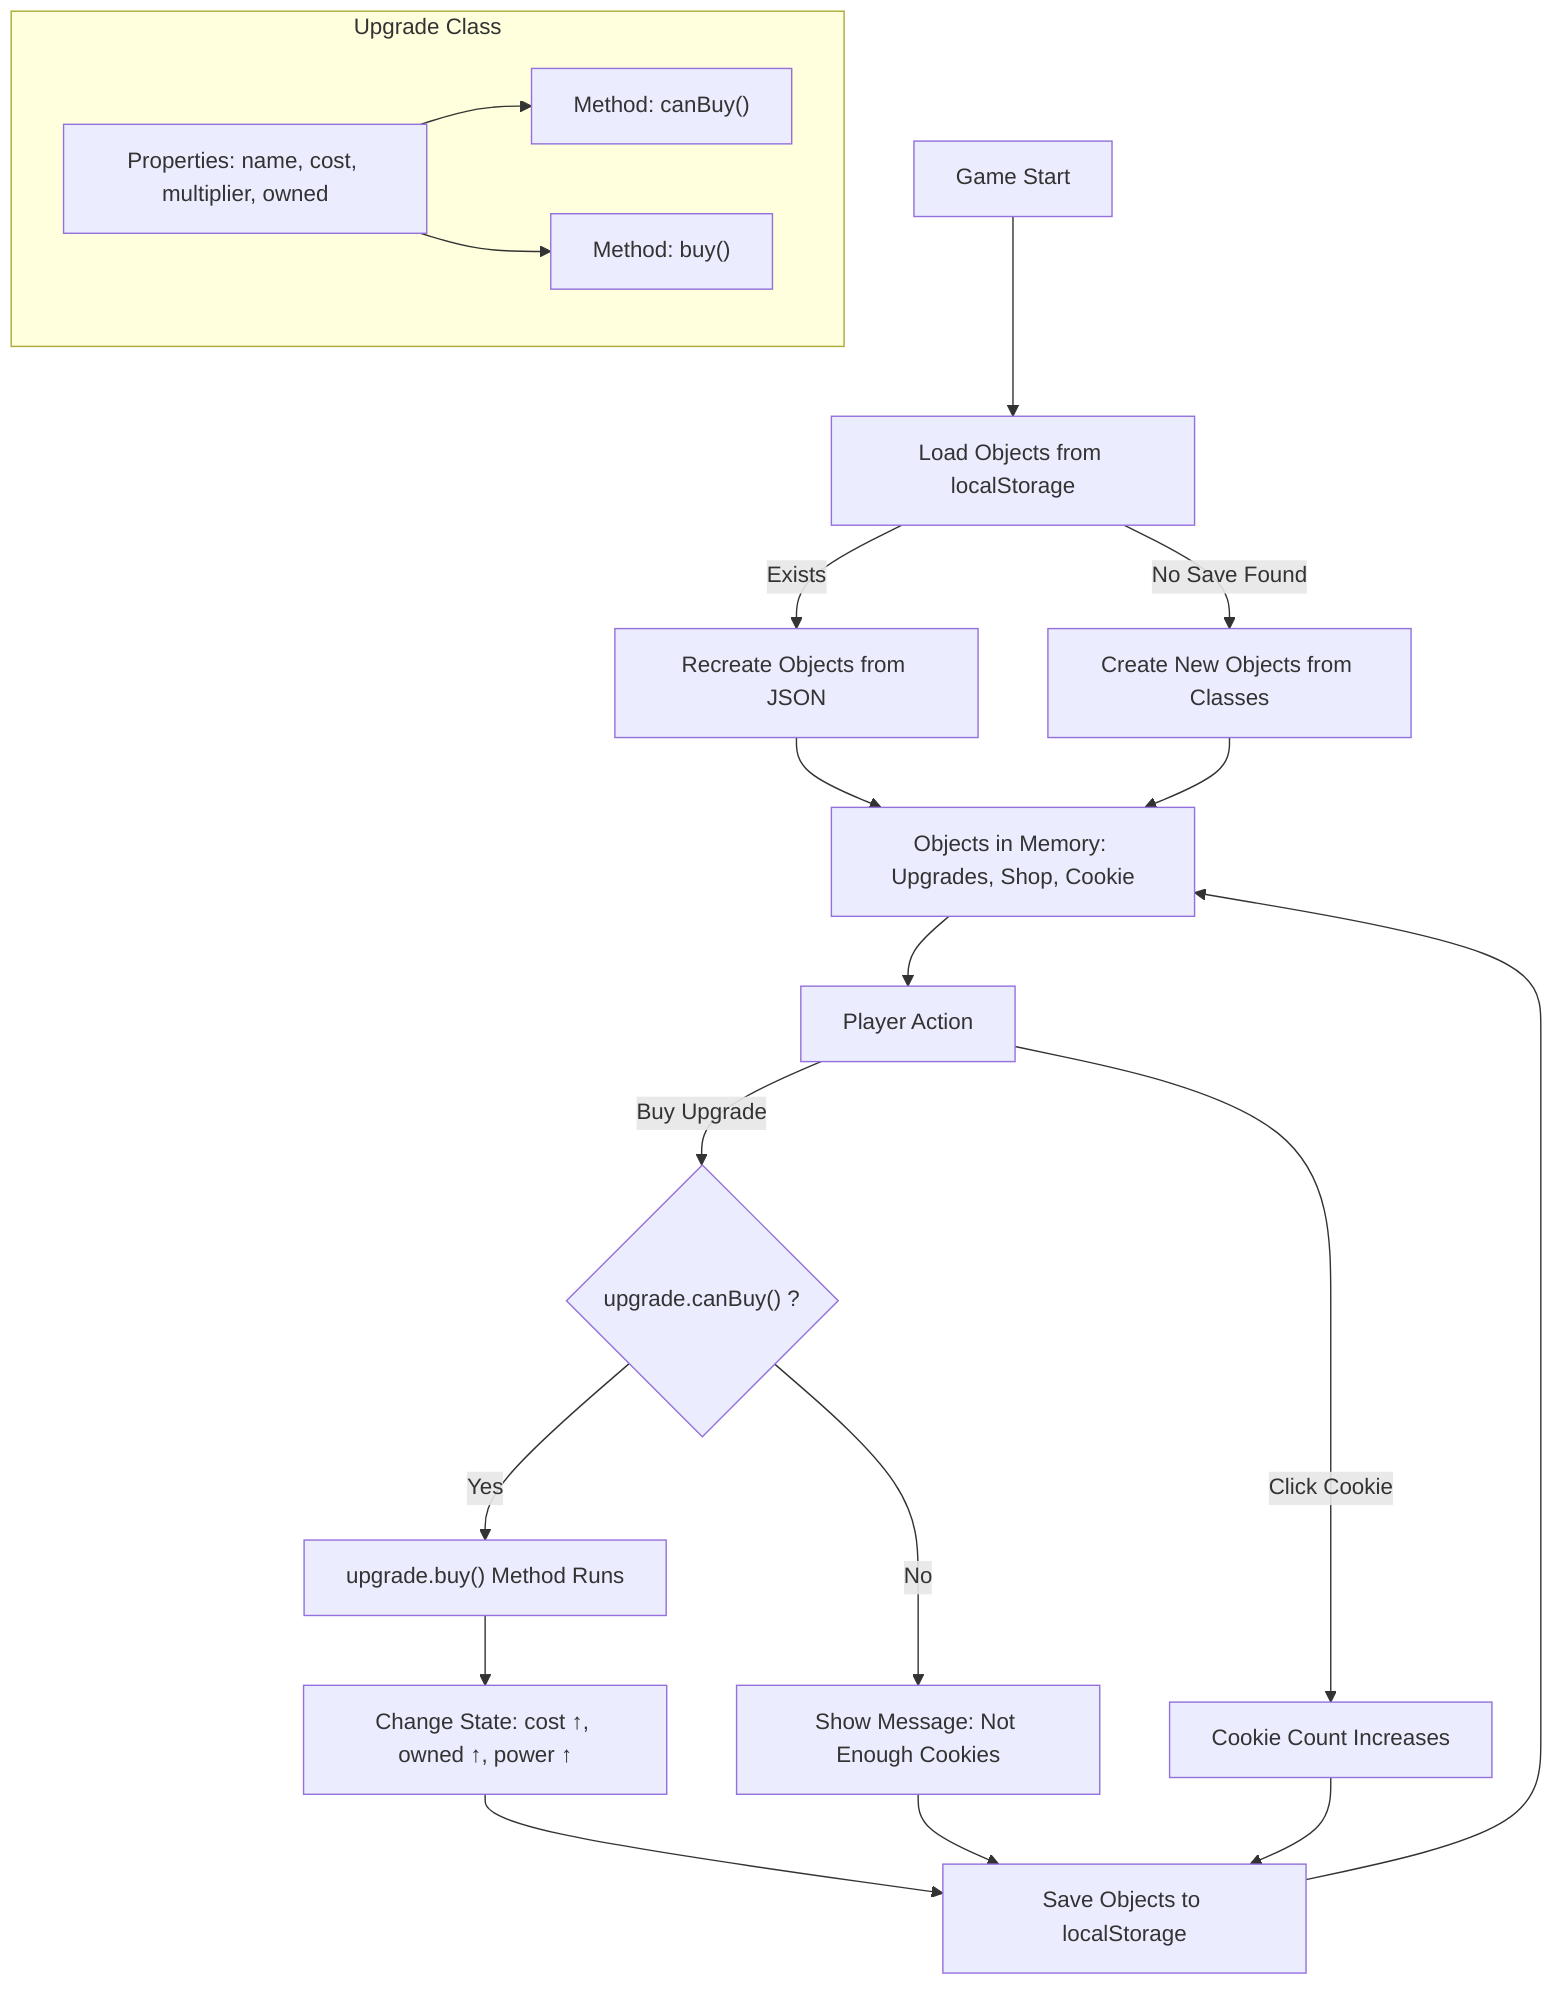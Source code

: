 flowchart TD
    A[Game Start] --> B[Load Objects from localStorage]
    B -->|Exists| C[Recreate Objects from JSON]
    B -->|"No Save Found"| D[Create New Objects from Classes]

    C --> E[Objects in Memory: Upgrades, Shop, Cookie]
    D --> E

    subgraph UpgradeClass["Upgrade Class"]
        U1["Properties: name, cost, multiplier, owned"]
        U2["Method: canBuy()"]
        U3["Method: buy()"]
        U1 --> U2
        U1 --> U3
    end

    E --> F[Player Action]
    F -->|"Click Cookie"| G[Cookie Count Increases]
    F -->|"Buy Upgrade"| H{"upgrade.canBuy() ?"}   

    H -->|"No"| I[Show Message: Not Enough Cookies]
    H -->|"Yes"| J["upgrade.buy() Method Runs"]

    J --> K[Change State: cost ↑, owned ↑, power ↑]
    K --> L[Save Objects to localStorage]
    I --> L
    G --> L

    L --> E